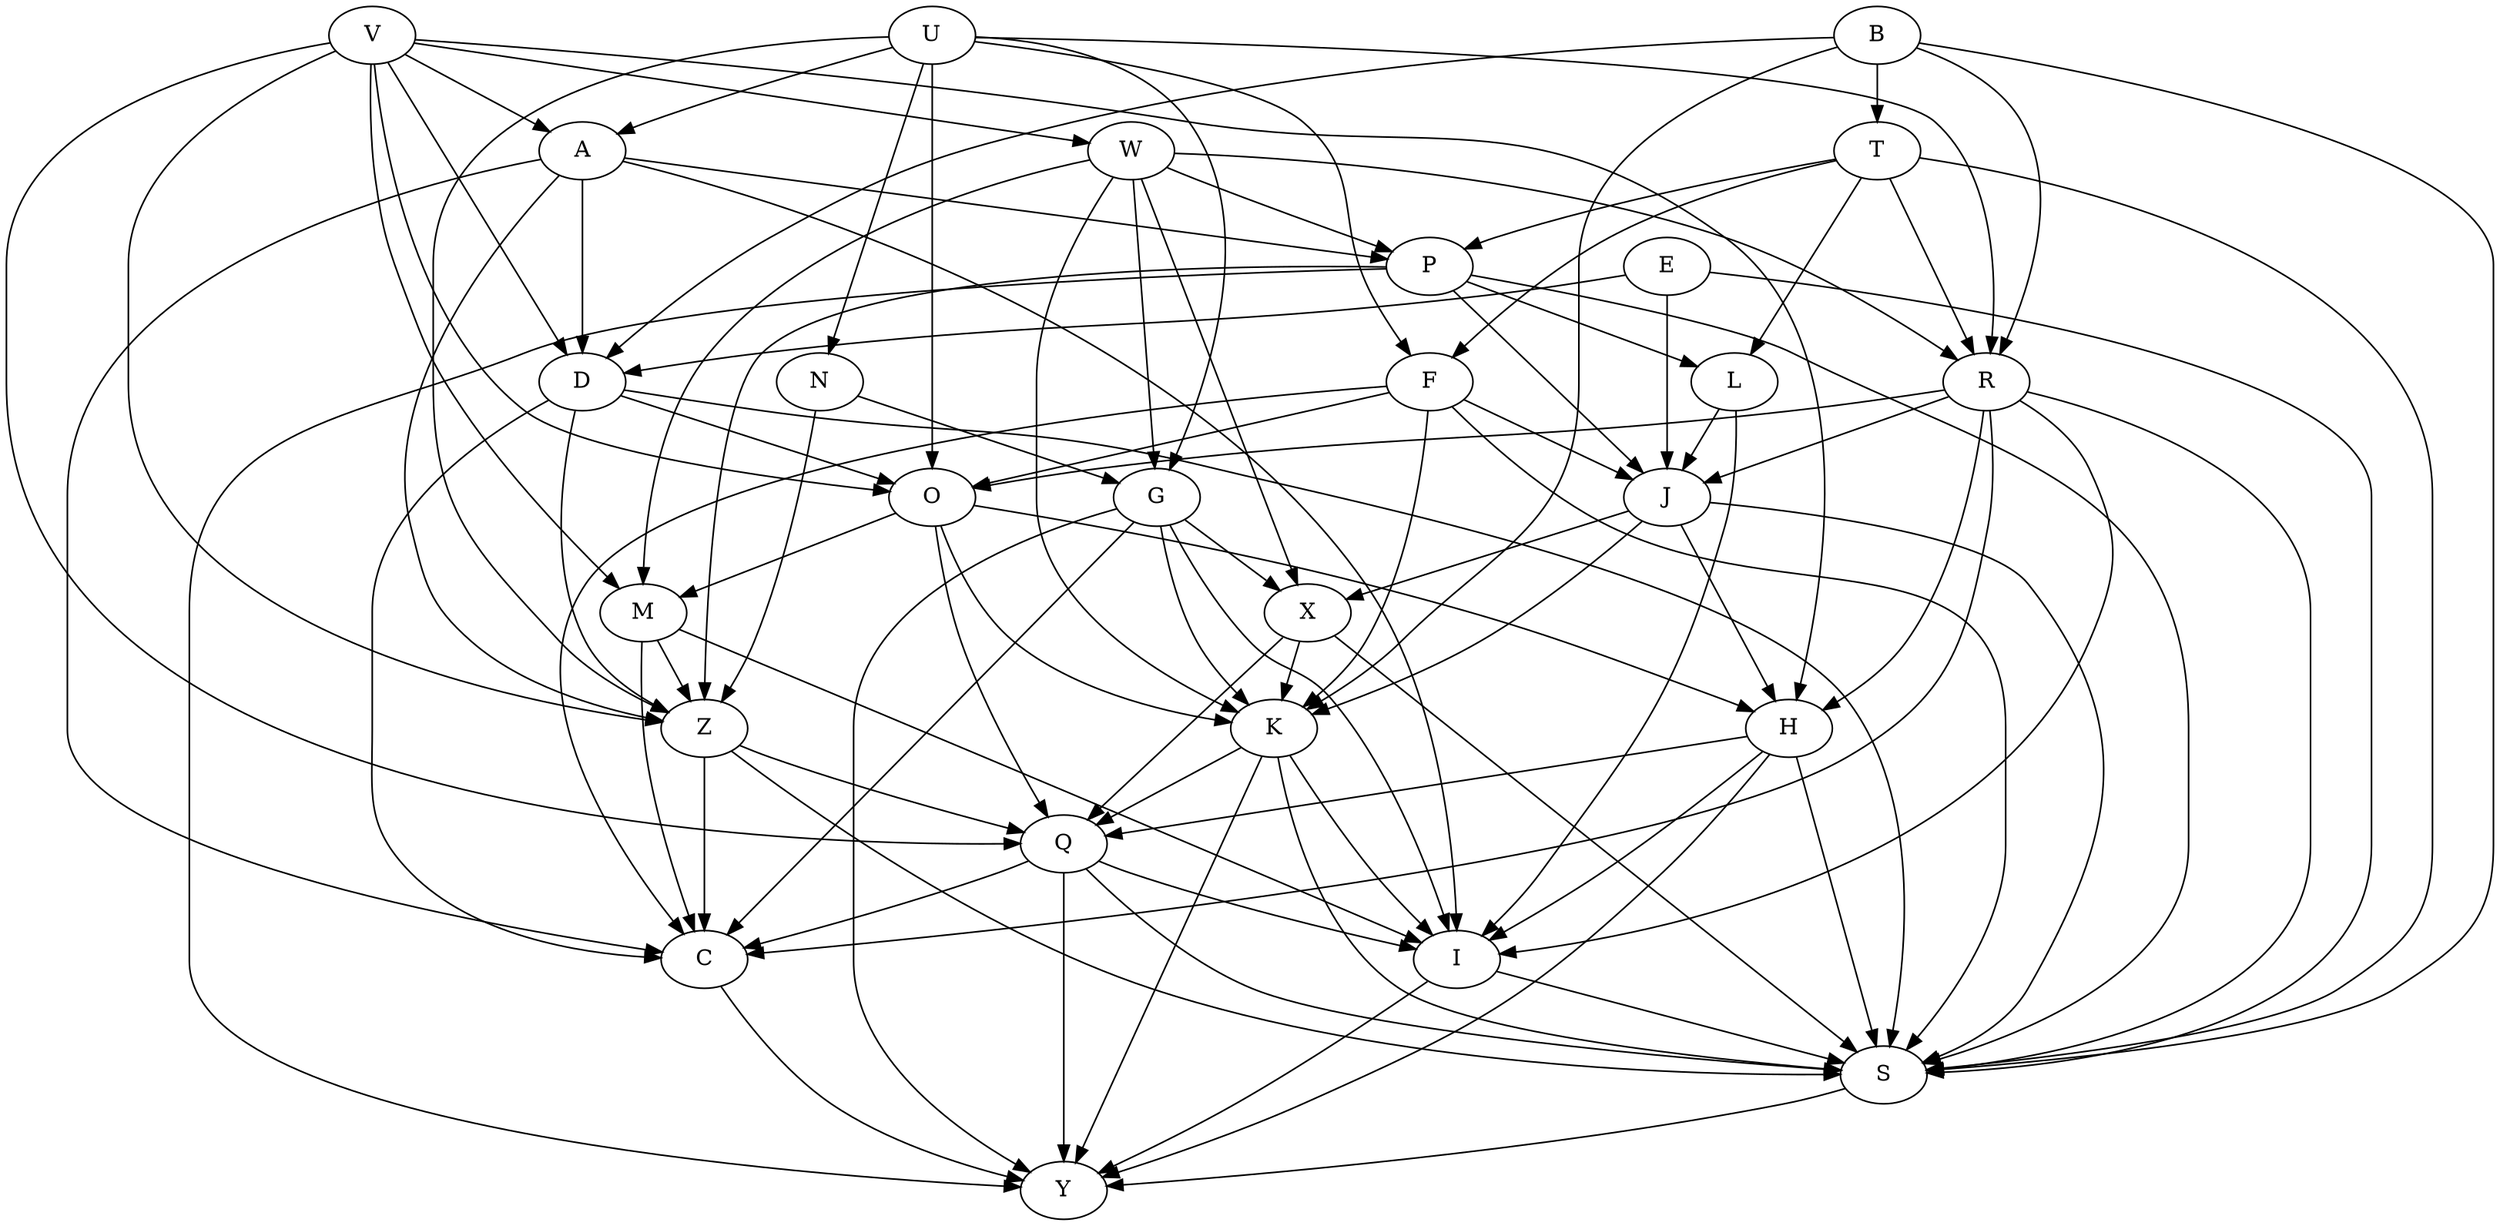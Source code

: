 digraph {
    V->H;
    U->R;
    E->D;
    B->R;
    W->X;
    A->P;
    T->L;
    F->C;
    P->Y;
    N->G;
    R->S;
    D->C;
    O->K;
    L->J;
    J->H;
    M->I;
    G->K;
    Z->Q;
    X->Q;
    H->I;
    K->Y;
    Q->S;
    I->Y;
    S->Y;
    C->Y;
    T->S;
    P->S;
    I->S;
    V->O;
    O->Q;
    T->R;
    E->J;
    F->S;
    O->H;
    Z->S;
    D->Z;
    F->K;
    W->P;
    G->I;
    B->T;
    G->Y;
    X->S;
    B->K;
    V->A;
    U->N;
    T->P;
    V->D;
    G->X;
    B->D;
    R->J;
    M->Z;
    U->Z;
    U->G;
    A->C;
    H->Q;
    X->K;
    B->S;
    Q->C;
    Q->Y;
    R->I;
    V->Q;
    A->D;
    D->S;
    K->S;
    G->C;
    D->O;
    R->H;
    K->Q;
    W->R;
    H->Y;
    P->J;
    N->Z;
    J->K;
    W->M;
    A->Z;
    V->W;
    J->X;
    U->F;
    P->L;
    W->G;
    T->F;
    R->C;
    R->O;
    Z->C;
    E->S;
    L->I;
    U->O;
    W->K;
    K->I;
    O->M;
    V->M;
    V->Z;
    A->I;
    F->J;
    F->O;
    M->C;
    Q->I;
    H->S;
    U->A;
    J->S;
    P->Z;
}

